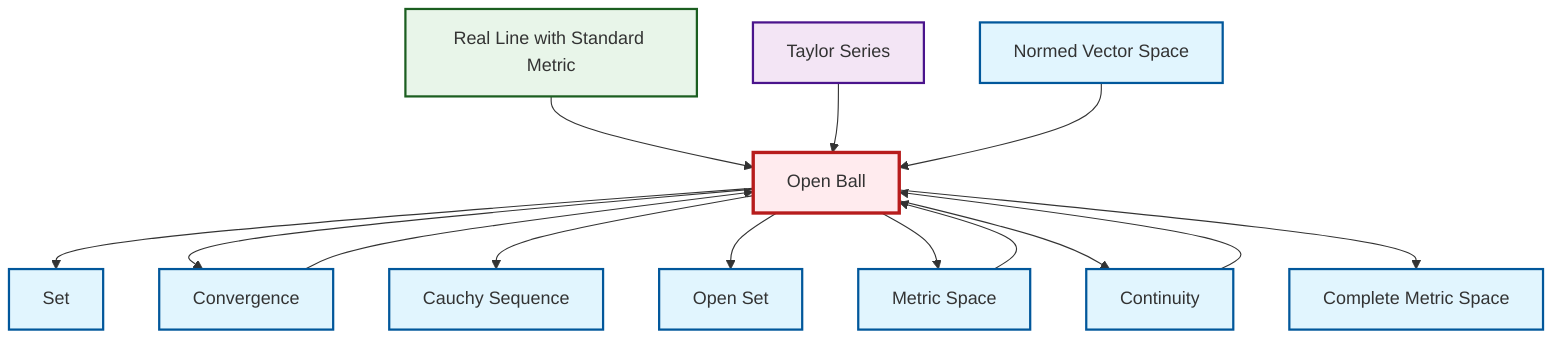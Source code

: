 graph TD
    classDef definition fill:#e1f5fe,stroke:#01579b,stroke-width:2px
    classDef theorem fill:#f3e5f5,stroke:#4a148c,stroke-width:2px
    classDef axiom fill:#fff3e0,stroke:#e65100,stroke-width:2px
    classDef example fill:#e8f5e9,stroke:#1b5e20,stroke-width:2px
    classDef current fill:#ffebee,stroke:#b71c1c,stroke-width:3px
    def-open-ball["Open Ball"]:::definition
    thm-taylor-series["Taylor Series"]:::theorem
    def-cauchy-sequence["Cauchy Sequence"]:::definition
    def-open-set["Open Set"]:::definition
    def-convergence["Convergence"]:::definition
    def-metric-space["Metric Space"]:::definition
    def-continuity["Continuity"]:::definition
    ex-real-line-metric["Real Line with Standard Metric"]:::example
    def-normed-vector-space["Normed Vector Space"]:::definition
    def-complete-metric-space["Complete Metric Space"]:::definition
    def-set["Set"]:::definition
    ex-real-line-metric --> def-open-ball
    def-open-ball --> def-set
    def-convergence --> def-open-ball
    def-metric-space --> def-open-ball
    def-open-ball --> def-convergence
    thm-taylor-series --> def-open-ball
    def-open-ball --> def-cauchy-sequence
    def-continuity --> def-open-ball
    def-open-ball --> def-open-set
    def-open-ball --> def-metric-space
    def-open-ball --> def-continuity
    def-open-ball --> def-complete-metric-space
    def-normed-vector-space --> def-open-ball
    class def-open-ball current